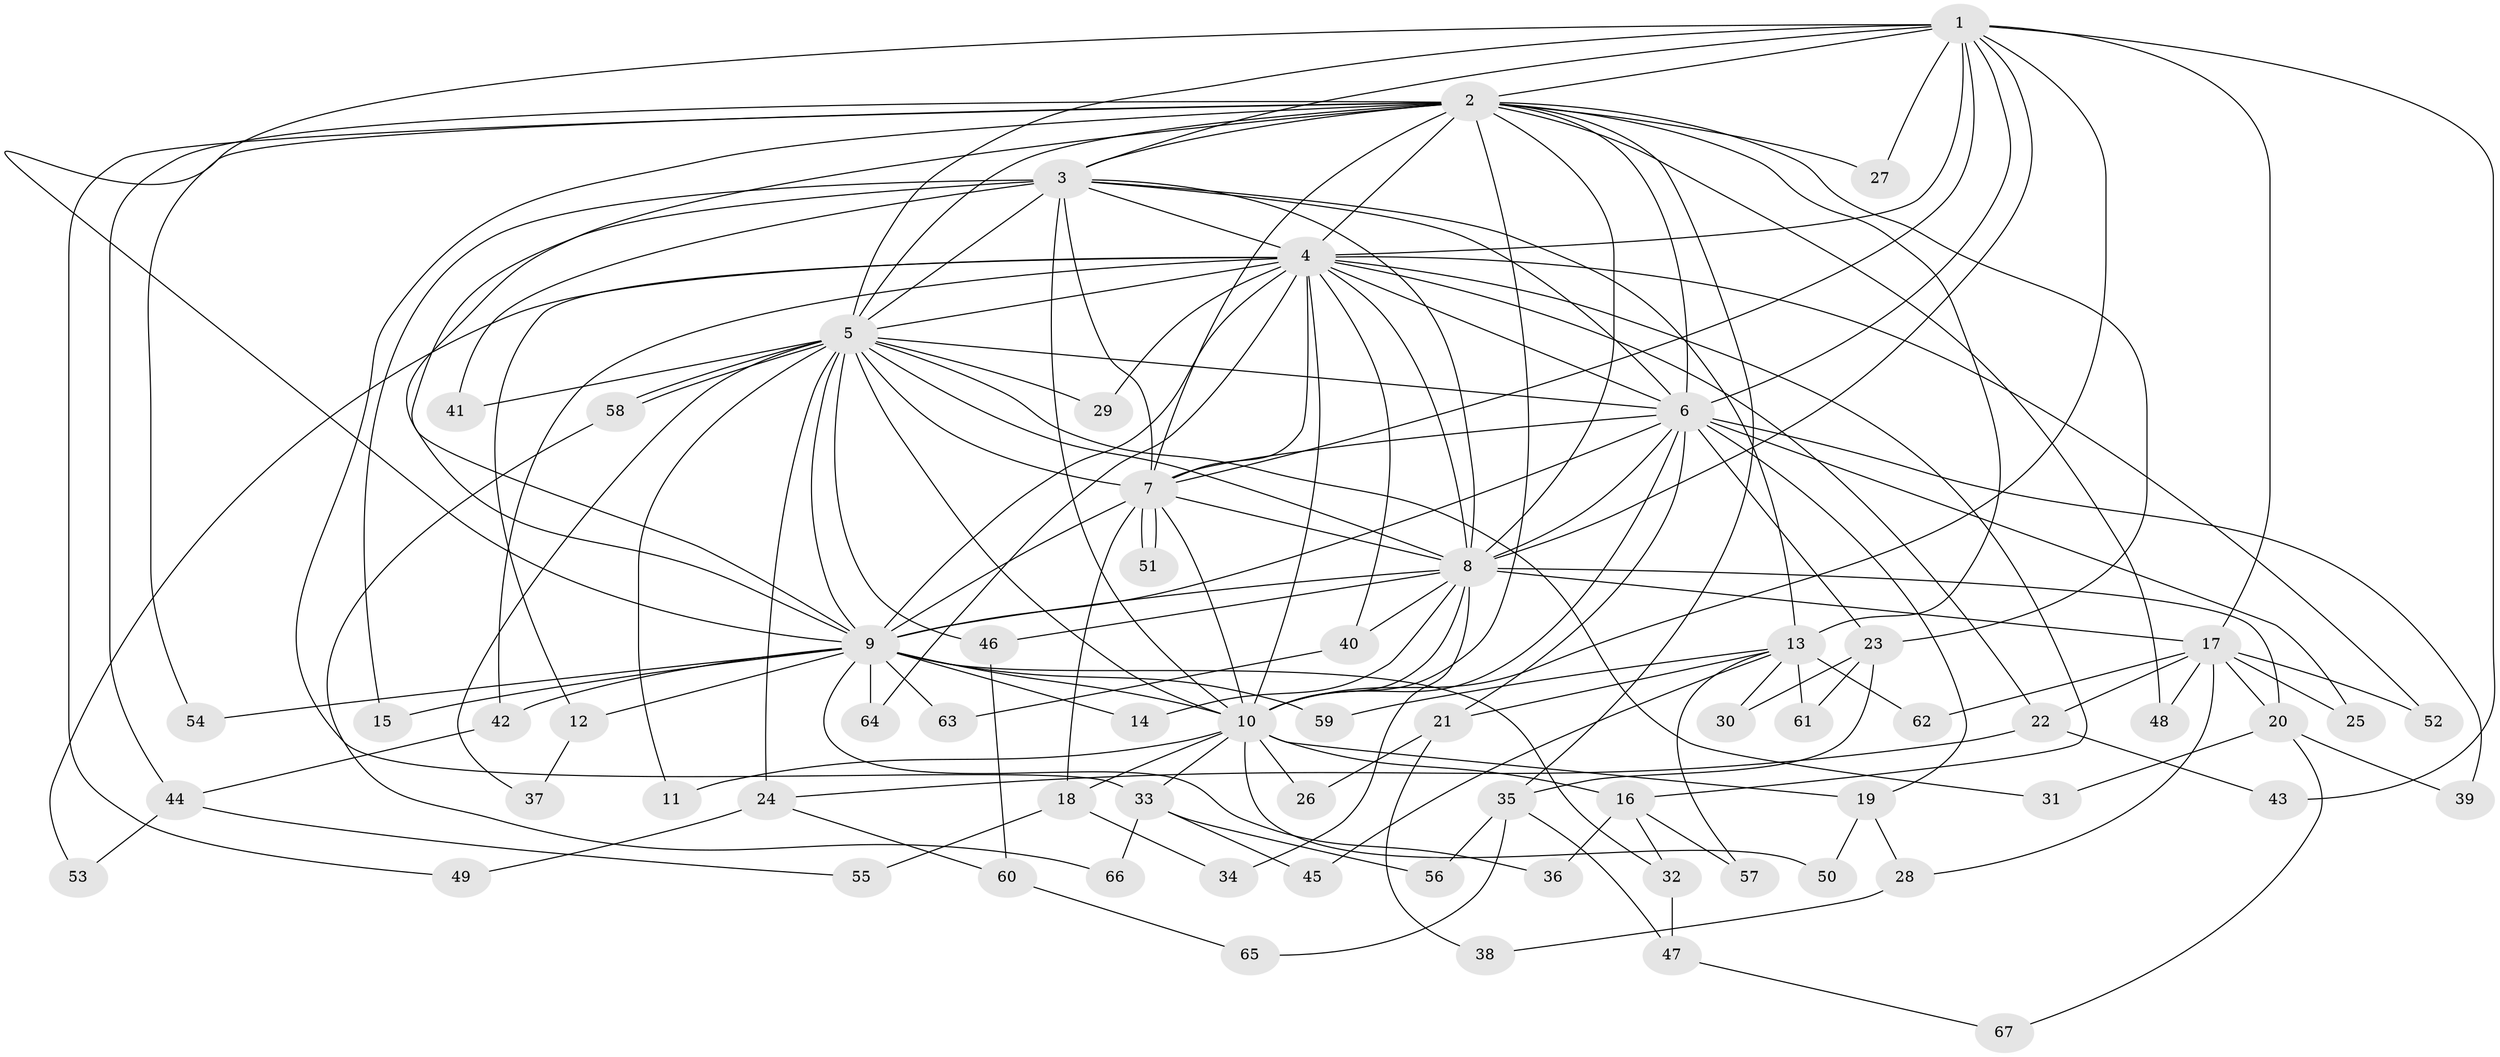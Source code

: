 // coarse degree distribution, {15: 0.0425531914893617, 14: 0.02127659574468085, 13: 0.0425531914893617, 12: 0.02127659574468085, 9: 0.02127659574468085, 11: 0.0425531914893617, 3: 0.14893617021276595, 10: 0.02127659574468085, 5: 0.0851063829787234, 6: 0.02127659574468085, 4: 0.0425531914893617, 2: 0.44680851063829785, 1: 0.0425531914893617}
// Generated by graph-tools (version 1.1) at 2025/49/03/04/25 22:49:48]
// undirected, 67 vertices, 159 edges
graph export_dot {
  node [color=gray90,style=filled];
  1;
  2;
  3;
  4;
  5;
  6;
  7;
  8;
  9;
  10;
  11;
  12;
  13;
  14;
  15;
  16;
  17;
  18;
  19;
  20;
  21;
  22;
  23;
  24;
  25;
  26;
  27;
  28;
  29;
  30;
  31;
  32;
  33;
  34;
  35;
  36;
  37;
  38;
  39;
  40;
  41;
  42;
  43;
  44;
  45;
  46;
  47;
  48;
  49;
  50;
  51;
  52;
  53;
  54;
  55;
  56;
  57;
  58;
  59;
  60;
  61;
  62;
  63;
  64;
  65;
  66;
  67;
  1 -- 2;
  1 -- 3;
  1 -- 4;
  1 -- 5;
  1 -- 6;
  1 -- 7;
  1 -- 8;
  1 -- 9;
  1 -- 10;
  1 -- 17;
  1 -- 27;
  1 -- 43;
  2 -- 3;
  2 -- 4;
  2 -- 5;
  2 -- 6;
  2 -- 7;
  2 -- 8;
  2 -- 9;
  2 -- 10;
  2 -- 13;
  2 -- 23;
  2 -- 27;
  2 -- 33;
  2 -- 35;
  2 -- 44;
  2 -- 48;
  2 -- 49;
  2 -- 54;
  3 -- 4;
  3 -- 5;
  3 -- 6;
  3 -- 7;
  3 -- 8;
  3 -- 9;
  3 -- 10;
  3 -- 13;
  3 -- 15;
  3 -- 41;
  4 -- 5;
  4 -- 6;
  4 -- 7;
  4 -- 8;
  4 -- 9;
  4 -- 10;
  4 -- 12;
  4 -- 16;
  4 -- 22;
  4 -- 29;
  4 -- 40;
  4 -- 42;
  4 -- 52;
  4 -- 53;
  4 -- 64;
  5 -- 6;
  5 -- 7;
  5 -- 8;
  5 -- 9;
  5 -- 10;
  5 -- 11;
  5 -- 24;
  5 -- 29;
  5 -- 31;
  5 -- 37;
  5 -- 41;
  5 -- 46;
  5 -- 58;
  5 -- 58;
  6 -- 7;
  6 -- 8;
  6 -- 9;
  6 -- 10;
  6 -- 19;
  6 -- 21;
  6 -- 23;
  6 -- 25;
  6 -- 39;
  7 -- 8;
  7 -- 9;
  7 -- 10;
  7 -- 18;
  7 -- 51;
  7 -- 51;
  8 -- 9;
  8 -- 10;
  8 -- 14;
  8 -- 17;
  8 -- 20;
  8 -- 34;
  8 -- 40;
  8 -- 46;
  9 -- 10;
  9 -- 12;
  9 -- 14;
  9 -- 15;
  9 -- 32;
  9 -- 36;
  9 -- 42;
  9 -- 54;
  9 -- 59;
  9 -- 63;
  9 -- 64;
  10 -- 11;
  10 -- 16;
  10 -- 18;
  10 -- 19;
  10 -- 26;
  10 -- 33;
  10 -- 50;
  12 -- 37;
  13 -- 21;
  13 -- 30;
  13 -- 45;
  13 -- 57;
  13 -- 59;
  13 -- 61;
  13 -- 62;
  16 -- 32;
  16 -- 36;
  16 -- 57;
  17 -- 20;
  17 -- 22;
  17 -- 25;
  17 -- 28;
  17 -- 48;
  17 -- 52;
  17 -- 62;
  18 -- 34;
  18 -- 55;
  19 -- 28;
  19 -- 50;
  20 -- 31;
  20 -- 39;
  20 -- 67;
  21 -- 26;
  21 -- 38;
  22 -- 24;
  22 -- 43;
  23 -- 30;
  23 -- 35;
  23 -- 61;
  24 -- 49;
  24 -- 60;
  28 -- 38;
  32 -- 47;
  33 -- 45;
  33 -- 56;
  33 -- 66;
  35 -- 47;
  35 -- 56;
  35 -- 65;
  40 -- 63;
  42 -- 44;
  44 -- 53;
  44 -- 55;
  46 -- 60;
  47 -- 67;
  58 -- 66;
  60 -- 65;
}

